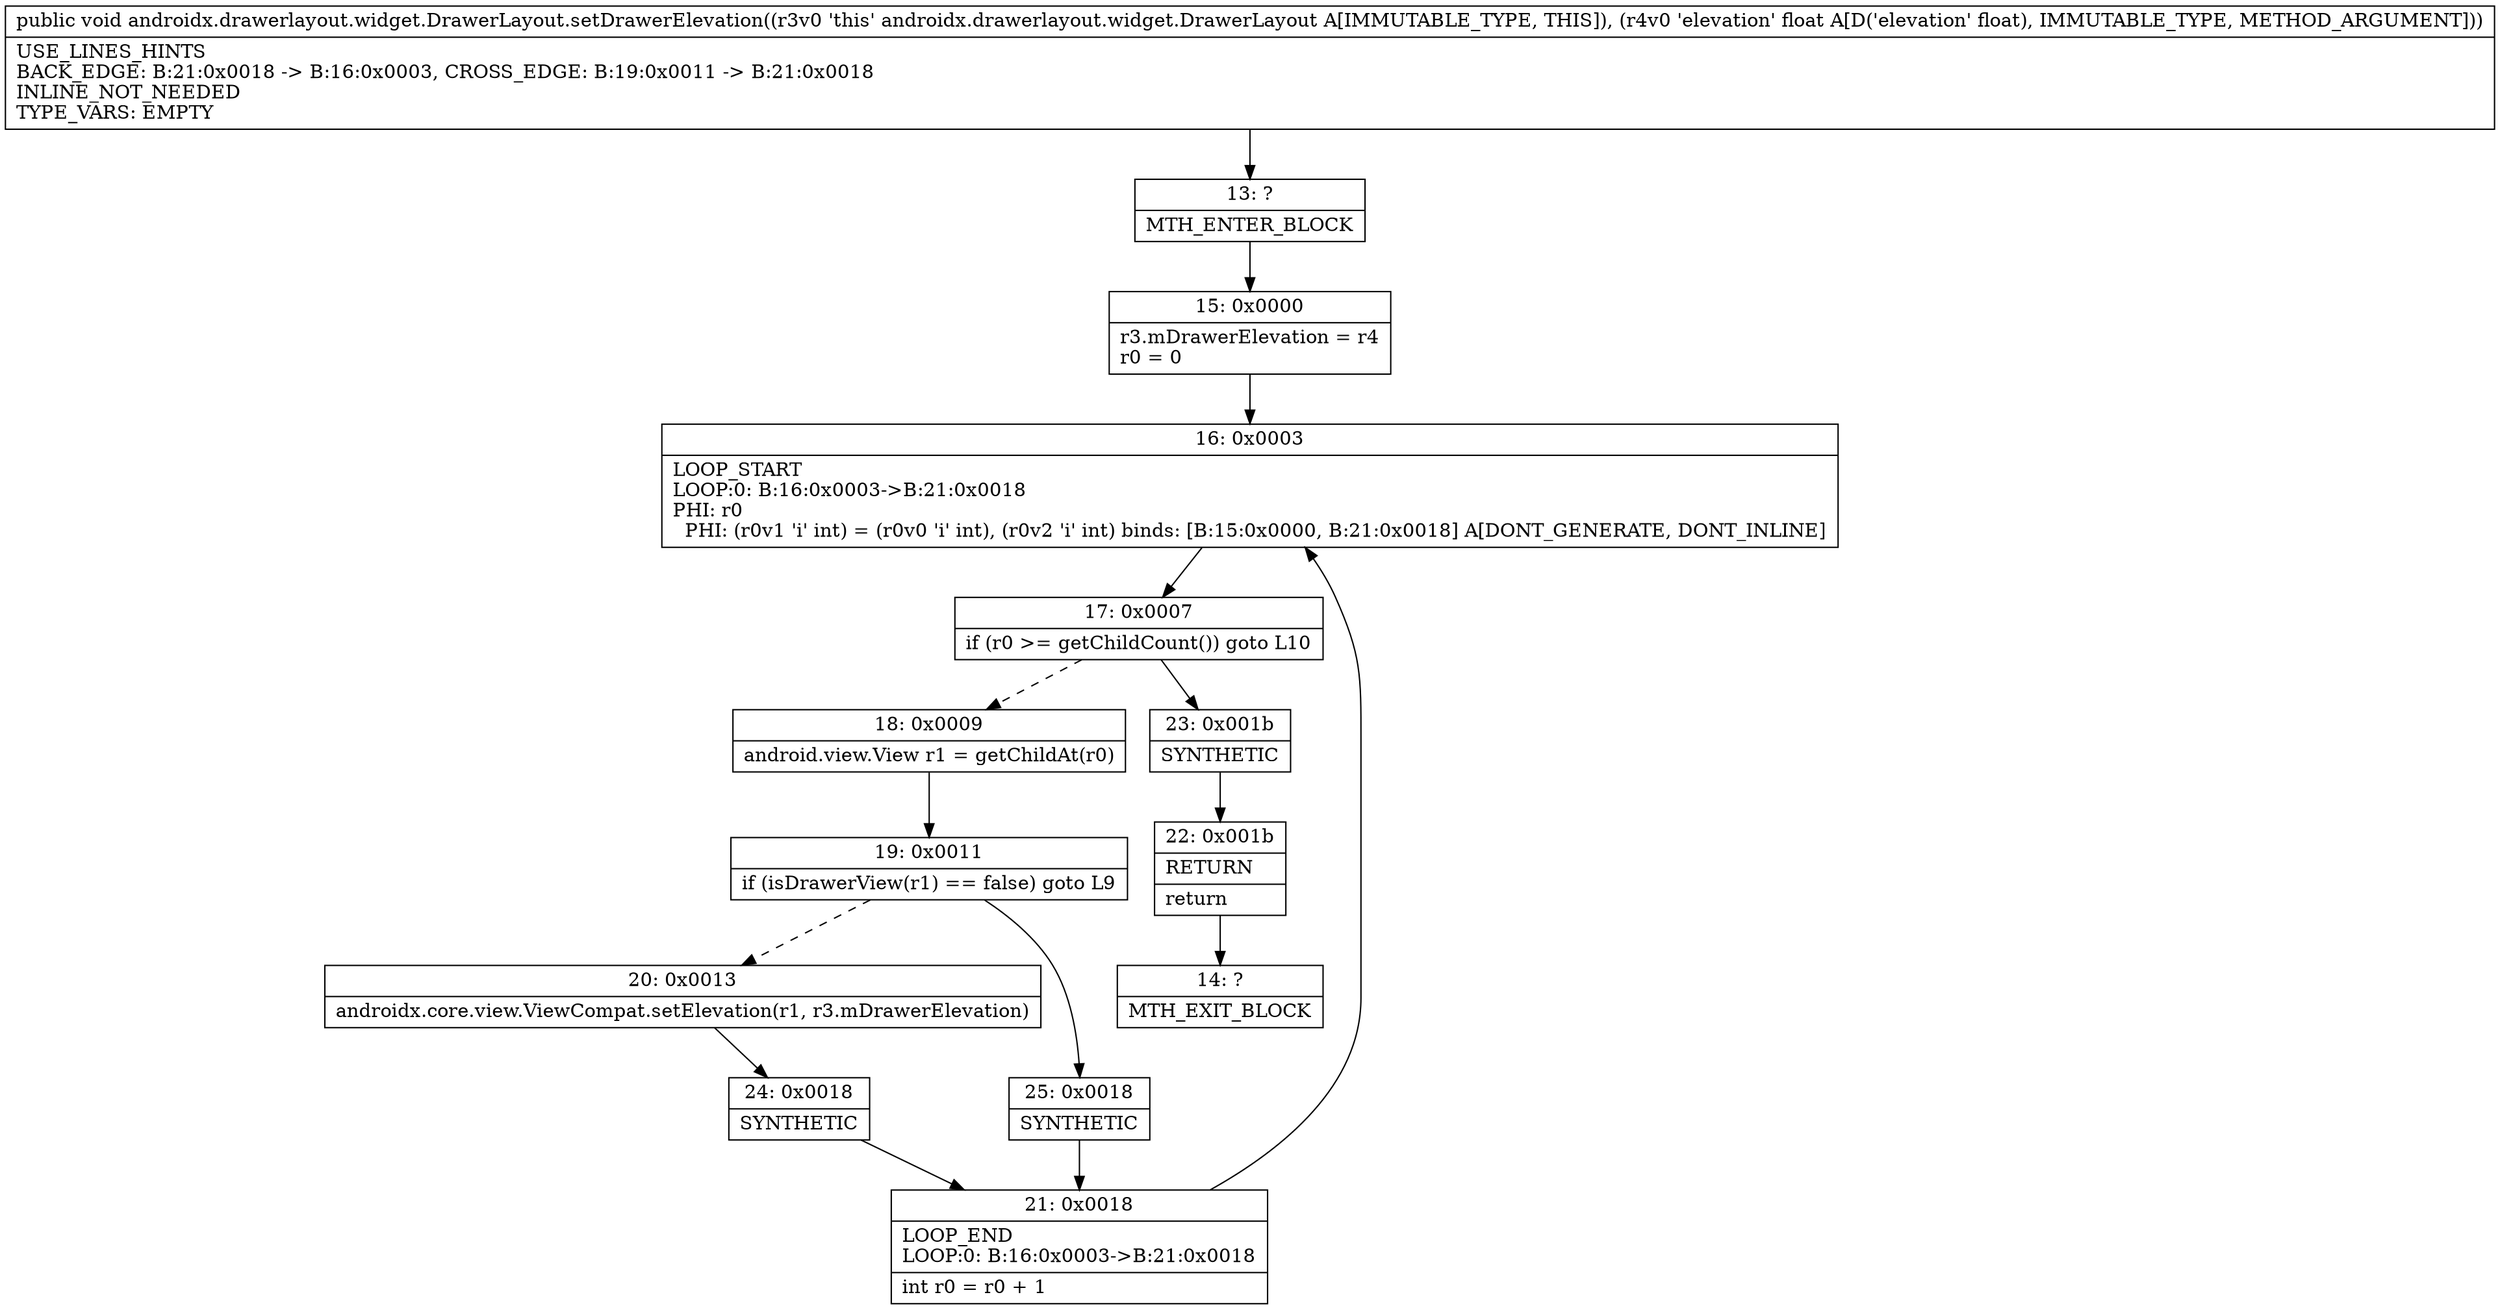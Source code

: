 digraph "CFG forandroidx.drawerlayout.widget.DrawerLayout.setDrawerElevation(F)V" {
Node_13 [shape=record,label="{13\:\ ?|MTH_ENTER_BLOCK\l}"];
Node_15 [shape=record,label="{15\:\ 0x0000|r3.mDrawerElevation = r4\lr0 = 0\l}"];
Node_16 [shape=record,label="{16\:\ 0x0003|LOOP_START\lLOOP:0: B:16:0x0003\-\>B:21:0x0018\lPHI: r0 \l  PHI: (r0v1 'i' int) = (r0v0 'i' int), (r0v2 'i' int) binds: [B:15:0x0000, B:21:0x0018] A[DONT_GENERATE, DONT_INLINE]\l}"];
Node_17 [shape=record,label="{17\:\ 0x0007|if (r0 \>= getChildCount()) goto L10\l}"];
Node_18 [shape=record,label="{18\:\ 0x0009|android.view.View r1 = getChildAt(r0)\l}"];
Node_19 [shape=record,label="{19\:\ 0x0011|if (isDrawerView(r1) == false) goto L9\l}"];
Node_20 [shape=record,label="{20\:\ 0x0013|androidx.core.view.ViewCompat.setElevation(r1, r3.mDrawerElevation)\l}"];
Node_24 [shape=record,label="{24\:\ 0x0018|SYNTHETIC\l}"];
Node_21 [shape=record,label="{21\:\ 0x0018|LOOP_END\lLOOP:0: B:16:0x0003\-\>B:21:0x0018\l|int r0 = r0 + 1\l}"];
Node_25 [shape=record,label="{25\:\ 0x0018|SYNTHETIC\l}"];
Node_23 [shape=record,label="{23\:\ 0x001b|SYNTHETIC\l}"];
Node_22 [shape=record,label="{22\:\ 0x001b|RETURN\l|return\l}"];
Node_14 [shape=record,label="{14\:\ ?|MTH_EXIT_BLOCK\l}"];
MethodNode[shape=record,label="{public void androidx.drawerlayout.widget.DrawerLayout.setDrawerElevation((r3v0 'this' androidx.drawerlayout.widget.DrawerLayout A[IMMUTABLE_TYPE, THIS]), (r4v0 'elevation' float A[D('elevation' float), IMMUTABLE_TYPE, METHOD_ARGUMENT]))  | USE_LINES_HINTS\lBACK_EDGE: B:21:0x0018 \-\> B:16:0x0003, CROSS_EDGE: B:19:0x0011 \-\> B:21:0x0018\lINLINE_NOT_NEEDED\lTYPE_VARS: EMPTY\l}"];
MethodNode -> Node_13;Node_13 -> Node_15;
Node_15 -> Node_16;
Node_16 -> Node_17;
Node_17 -> Node_18[style=dashed];
Node_17 -> Node_23;
Node_18 -> Node_19;
Node_19 -> Node_20[style=dashed];
Node_19 -> Node_25;
Node_20 -> Node_24;
Node_24 -> Node_21;
Node_21 -> Node_16;
Node_25 -> Node_21;
Node_23 -> Node_22;
Node_22 -> Node_14;
}

